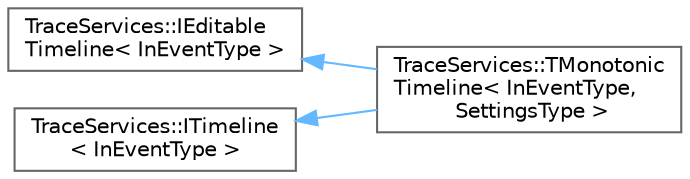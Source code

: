 digraph "Graphical Class Hierarchy"
{
 // INTERACTIVE_SVG=YES
 // LATEX_PDF_SIZE
  bgcolor="transparent";
  edge [fontname=Helvetica,fontsize=10,labelfontname=Helvetica,labelfontsize=10];
  node [fontname=Helvetica,fontsize=10,shape=box,height=0.2,width=0.4];
  rankdir="LR";
  Node0 [id="Node000000",label="TraceServices::IEditable\lTimeline\< InEventType \>",height=0.2,width=0.4,color="grey40", fillcolor="white", style="filled",URL="$d9/def/classTraceServices_1_1IEditableTimeline.html",tooltip=" "];
  Node0 -> Node1 [id="edge8350_Node000000_Node000001",dir="back",color="steelblue1",style="solid",tooltip=" "];
  Node1 [id="Node000001",label="TraceServices::TMonotonic\lTimeline\< InEventType,\l SettingsType \>",height=0.2,width=0.4,color="grey40", fillcolor="white", style="filled",URL="$df/de0/classTraceServices_1_1TMonotonicTimeline.html",tooltip=" "];
  Node2 [id="Node000002",label="TraceServices::ITimeline\l\< InEventType \>",height=0.2,width=0.4,color="grey40", fillcolor="white", style="filled",URL="$d4/def/classTraceServices_1_1ITimeline.html",tooltip=" "];
  Node2 -> Node1 [id="edge8351_Node000002_Node000001",dir="back",color="steelblue1",style="solid",tooltip=" "];
}
